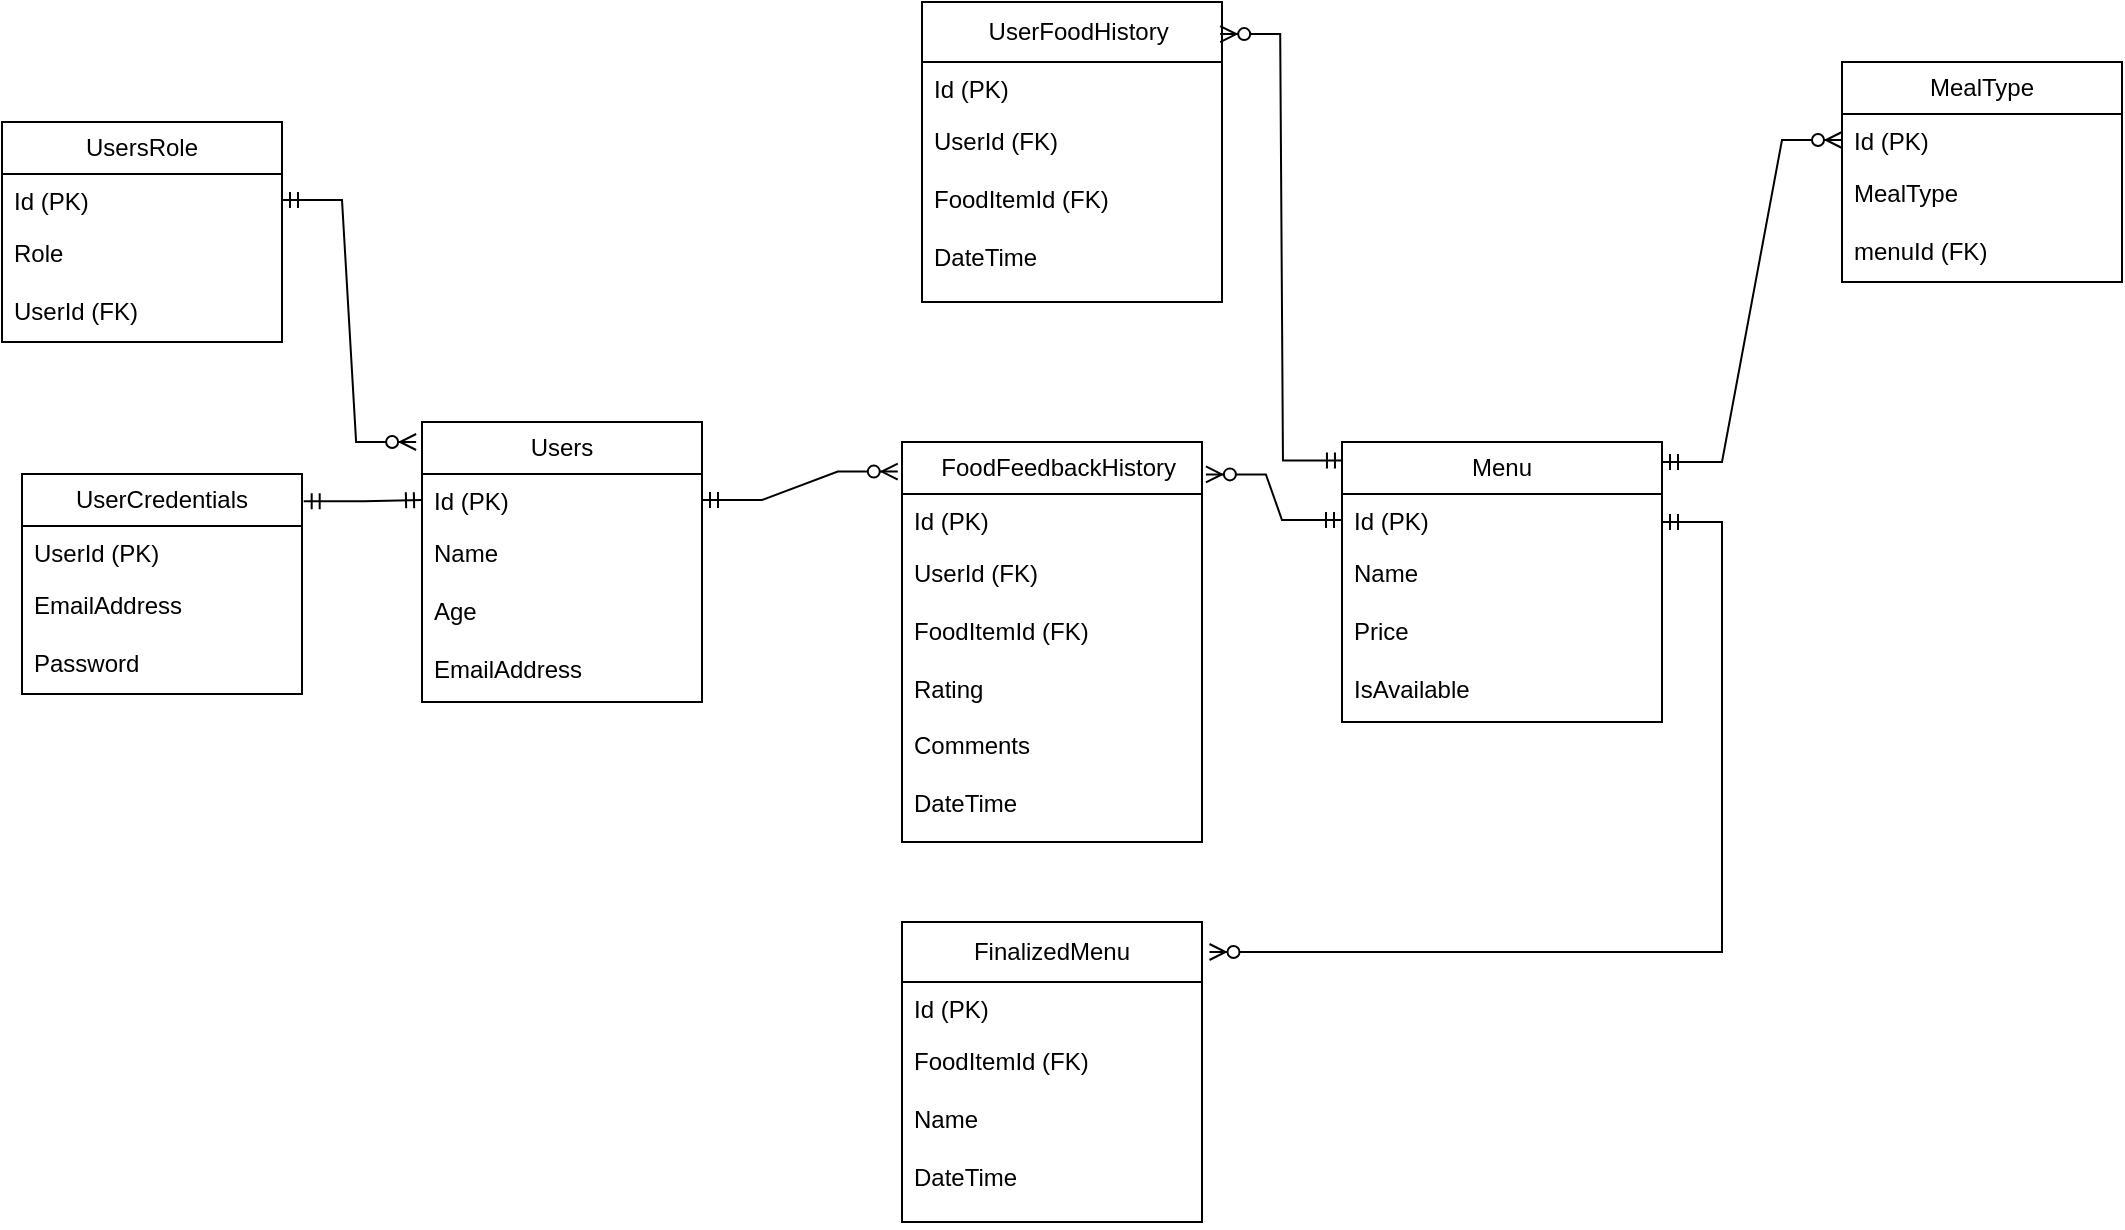 <mxfile version="24.4.0" type="device">
  <diagram name="Page-1" id="oU-Ls_2aFCREJKez1NIy">
    <mxGraphModel dx="1674" dy="1944" grid="1" gridSize="10" guides="1" tooltips="1" connect="1" arrows="1" fold="1" page="1" pageScale="1" pageWidth="850" pageHeight="1100" math="0" shadow="0">
      <root>
        <mxCell id="0" />
        <mxCell id="1" parent="0" />
        <mxCell id="5007eKSaucRuR3BvJsnx-31" value="Users" style="swimlane;fontStyle=0;childLayout=stackLayout;horizontal=1;startSize=26;fillColor=none;horizontalStack=0;resizeParent=1;resizeParentMax=0;resizeLast=0;collapsible=1;marginBottom=0;whiteSpace=wrap;html=1;" parent="1" vertex="1">
          <mxGeometry x="350" y="-400" width="140" height="140" as="geometry" />
        </mxCell>
        <mxCell id="5007eKSaucRuR3BvJsnx-32" value="Id (PK)" style="text;strokeColor=none;fillColor=none;align=left;verticalAlign=top;spacingLeft=4;spacingRight=4;overflow=hidden;rotatable=0;points=[[0,0.5],[1,0.5]];portConstraint=eastwest;whiteSpace=wrap;html=1;" parent="5007eKSaucRuR3BvJsnx-31" vertex="1">
          <mxGeometry y="26" width="140" height="26" as="geometry" />
        </mxCell>
        <mxCell id="5007eKSaucRuR3BvJsnx-33" value="&lt;div&gt;&lt;span style=&quot;background-color: initial;&quot;&gt;Name&lt;/span&gt;&lt;br&gt;&lt;/div&gt;&lt;div&gt;&lt;span style=&quot;background-color: initial;&quot;&gt;&lt;br&gt;&lt;/span&gt;&lt;/div&gt;&lt;div&gt;Age&lt;/div&gt;&lt;div&gt;&lt;br&gt;&lt;/div&gt;&lt;div&gt;EmailAddress&lt;/div&gt;&lt;div&gt;&lt;br&gt;&lt;/div&gt;" style="text;strokeColor=none;fillColor=none;align=left;verticalAlign=top;spacingLeft=4;spacingRight=4;overflow=hidden;rotatable=0;points=[[0,0.5],[1,0.5]];portConstraint=eastwest;whiteSpace=wrap;html=1;" parent="5007eKSaucRuR3BvJsnx-31" vertex="1">
          <mxGeometry y="52" width="140" height="88" as="geometry" />
        </mxCell>
        <mxCell id="5007eKSaucRuR3BvJsnx-34" value="UserCredentials" style="swimlane;fontStyle=0;childLayout=stackLayout;horizontal=1;startSize=26;fillColor=none;horizontalStack=0;resizeParent=1;resizeParentMax=0;resizeLast=0;collapsible=1;marginBottom=0;whiteSpace=wrap;html=1;" parent="1" vertex="1">
          <mxGeometry x="150" y="-374" width="140" height="110" as="geometry" />
        </mxCell>
        <mxCell id="5007eKSaucRuR3BvJsnx-35" value="UserId (PK)" style="text;strokeColor=none;fillColor=none;align=left;verticalAlign=top;spacingLeft=4;spacingRight=4;overflow=hidden;rotatable=0;points=[[0,0.5],[1,0.5]];portConstraint=eastwest;whiteSpace=wrap;html=1;" parent="5007eKSaucRuR3BvJsnx-34" vertex="1">
          <mxGeometry y="26" width="140" height="26" as="geometry" />
        </mxCell>
        <mxCell id="5007eKSaucRuR3BvJsnx-36" value="&lt;div&gt;EmailAddress&lt;/div&gt;&lt;div&gt;&lt;br&gt;&lt;/div&gt;&lt;div&gt;Password&lt;/div&gt;" style="text;strokeColor=none;fillColor=none;align=left;verticalAlign=top;spacingLeft=4;spacingRight=4;overflow=hidden;rotatable=0;points=[[0,0.5],[1,0.5]];portConstraint=eastwest;whiteSpace=wrap;html=1;" parent="5007eKSaucRuR3BvJsnx-34" vertex="1">
          <mxGeometry y="52" width="140" height="58" as="geometry" />
        </mxCell>
        <mxCell id="5007eKSaucRuR3BvJsnx-37" value="&amp;nbsp; FoodFeedbackHistory" style="swimlane;fontStyle=0;childLayout=stackLayout;horizontal=1;startSize=26;fillColor=none;horizontalStack=0;resizeParent=1;resizeParentMax=0;resizeLast=0;collapsible=1;marginBottom=0;whiteSpace=wrap;html=1;" parent="1" vertex="1">
          <mxGeometry x="590" y="-390" width="150" height="200" as="geometry" />
        </mxCell>
        <mxCell id="5007eKSaucRuR3BvJsnx-38" value="Id (PK)" style="text;strokeColor=none;fillColor=none;align=left;verticalAlign=top;spacingLeft=4;spacingRight=4;overflow=hidden;rotatable=0;points=[[0,0.5],[1,0.5]];portConstraint=eastwest;whiteSpace=wrap;html=1;" parent="5007eKSaucRuR3BvJsnx-37" vertex="1">
          <mxGeometry y="26" width="150" height="26" as="geometry" />
        </mxCell>
        <mxCell id="5007eKSaucRuR3BvJsnx-39" value="&lt;div&gt;UserId (FK)&lt;/div&gt;&lt;div&gt;&lt;br&gt;&lt;/div&gt;&lt;div&gt;FoodItemId (FK)&lt;/div&gt;&lt;div&gt;&lt;br&gt;&lt;/div&gt;&lt;div&gt;Rating&lt;br&gt;&lt;br&gt;Comments&lt;br&gt;&lt;br&gt;DateTime&lt;/div&gt;" style="text;strokeColor=none;fillColor=none;align=left;verticalAlign=top;spacingLeft=4;spacingRight=4;overflow=hidden;rotatable=0;points=[[0,0.5],[1,0.5]];portConstraint=eastwest;whiteSpace=wrap;html=1;" parent="5007eKSaucRuR3BvJsnx-37" vertex="1">
          <mxGeometry y="52" width="150" height="148" as="geometry" />
        </mxCell>
        <mxCell id="5007eKSaucRuR3BvJsnx-41" value="Menu" style="swimlane;fontStyle=0;childLayout=stackLayout;horizontal=1;startSize=26;fillColor=none;horizontalStack=0;resizeParent=1;resizeParentMax=0;resizeLast=0;collapsible=1;marginBottom=0;whiteSpace=wrap;html=1;" parent="1" vertex="1">
          <mxGeometry x="810" y="-390" width="160" height="140" as="geometry" />
        </mxCell>
        <mxCell id="5007eKSaucRuR3BvJsnx-42" value="Id (PK)" style="text;strokeColor=none;fillColor=none;align=left;verticalAlign=top;spacingLeft=4;spacingRight=4;overflow=hidden;rotatable=0;points=[[0,0.5],[1,0.5]];portConstraint=eastwest;whiteSpace=wrap;html=1;" parent="5007eKSaucRuR3BvJsnx-41" vertex="1">
          <mxGeometry y="26" width="160" height="26" as="geometry" />
        </mxCell>
        <mxCell id="5007eKSaucRuR3BvJsnx-43" value="&lt;div&gt;&lt;span style=&quot;background-color: initial;&quot;&gt;Name&lt;/span&gt;&lt;br&gt;&lt;/div&gt;&lt;div&gt;&lt;br&gt;&lt;/div&gt;&lt;div&gt;Price&lt;br&gt;&lt;br&gt;&lt;/div&gt;&lt;div&gt;&lt;div&gt;&lt;span style=&quot;background-color: initial;&quot;&gt;IsAvailable&lt;/span&gt;&lt;br&gt;&lt;/div&gt;&lt;div&gt;&lt;br&gt;&lt;/div&gt;&lt;/div&gt;" style="text;strokeColor=none;fillColor=none;align=left;verticalAlign=top;spacingLeft=4;spacingRight=4;overflow=hidden;rotatable=0;points=[[0,0.5],[1,0.5]];portConstraint=eastwest;whiteSpace=wrap;html=1;" parent="5007eKSaucRuR3BvJsnx-41" vertex="1">
          <mxGeometry y="52" width="160" height="88" as="geometry" />
        </mxCell>
        <mxCell id="5007eKSaucRuR3BvJsnx-56" value="" style="edgeStyle=entityRelationEdgeStyle;fontSize=12;html=1;endArrow=ERmandOne;startArrow=ERmandOne;rounded=0;exitX=1.006;exitY=0.124;exitDx=0;exitDy=0;exitPerimeter=0;entryX=0;entryY=0.5;entryDx=0;entryDy=0;" parent="1" source="5007eKSaucRuR3BvJsnx-34" target="5007eKSaucRuR3BvJsnx-32" edge="1">
          <mxGeometry width="100" height="100" relative="1" as="geometry">
            <mxPoint x="260.0" y="-360.98" as="sourcePoint" />
            <mxPoint x="346" y="-351" as="targetPoint" />
          </mxGeometry>
        </mxCell>
        <mxCell id="5007eKSaucRuR3BvJsnx-57" value="" style="edgeStyle=entityRelationEdgeStyle;fontSize=12;html=1;endArrow=ERzeroToMany;startArrow=ERmandOne;rounded=0;exitX=1;exitY=0.5;exitDx=0;exitDy=0;entryX=-0.014;entryY=0.074;entryDx=0;entryDy=0;entryPerimeter=0;" parent="1" source="5007eKSaucRuR3BvJsnx-32" target="5007eKSaucRuR3BvJsnx-37" edge="1">
          <mxGeometry width="100" height="100" relative="1" as="geometry">
            <mxPoint x="490" y="-369.06" as="sourcePoint" />
            <mxPoint x="586.08" y="-370.0" as="targetPoint" />
            <Array as="points">
              <mxPoint x="339.02" y="404.96" />
              <mxPoint x="586.02" y="-92.04" />
              <mxPoint x="599.02" y="-32.04" />
            </Array>
          </mxGeometry>
        </mxCell>
        <mxCell id="5007eKSaucRuR3BvJsnx-59" value="" style="edgeStyle=entityRelationEdgeStyle;fontSize=12;html=1;endArrow=ERzeroToMany;startArrow=ERmandOne;rounded=0;entryX=1.013;entryY=0.081;entryDx=0;entryDy=0;entryPerimeter=0;exitX=0;exitY=0.5;exitDx=0;exitDy=0;" parent="1" source="5007eKSaucRuR3BvJsnx-42" target="5007eKSaucRuR3BvJsnx-37" edge="1">
          <mxGeometry width="100" height="100" relative="1" as="geometry">
            <mxPoint x="837.3" y="-339.836" as="sourcePoint" />
            <mxPoint x="770" y="-340" as="targetPoint" />
          </mxGeometry>
        </mxCell>
        <mxCell id="dh0whUBilcxDu36NeOmU-1" value="&amp;nbsp; UserFoodHistory" style="swimlane;fontStyle=0;childLayout=stackLayout;horizontal=1;startSize=30;fillColor=none;horizontalStack=0;resizeParent=1;resizeParentMax=0;resizeLast=0;collapsible=1;marginBottom=0;whiteSpace=wrap;html=1;" parent="1" vertex="1">
          <mxGeometry x="600" y="-610" width="150" height="150" as="geometry" />
        </mxCell>
        <mxCell id="dh0whUBilcxDu36NeOmU-2" value="Id (PK)" style="text;strokeColor=none;fillColor=none;align=left;verticalAlign=top;spacingLeft=4;spacingRight=4;overflow=hidden;rotatable=0;points=[[0,0.5],[1,0.5]];portConstraint=eastwest;whiteSpace=wrap;html=1;" parent="dh0whUBilcxDu36NeOmU-1" vertex="1">
          <mxGeometry y="30" width="150" height="26" as="geometry" />
        </mxCell>
        <mxCell id="dh0whUBilcxDu36NeOmU-3" value="&lt;div&gt;UserId (FK)&lt;/div&gt;&lt;div&gt;&lt;br&gt;&lt;/div&gt;&lt;div&gt;FoodItemId (FK)&lt;/div&gt;&lt;div&gt;&lt;br&gt;DateTime&lt;/div&gt;" style="text;strokeColor=none;fillColor=none;align=left;verticalAlign=top;spacingLeft=4;spacingRight=4;overflow=hidden;rotatable=0;points=[[0,0.5],[1,0.5]];portConstraint=eastwest;whiteSpace=wrap;html=1;" parent="dh0whUBilcxDu36NeOmU-1" vertex="1">
          <mxGeometry y="56" width="150" height="94" as="geometry" />
        </mxCell>
        <mxCell id="dh0whUBilcxDu36NeOmU-4" value="" style="edgeStyle=entityRelationEdgeStyle;fontSize=12;html=1;endArrow=ERzeroToMany;startArrow=ERmandOne;rounded=0;entryX=0.994;entryY=0.107;entryDx=0;entryDy=0;entryPerimeter=0;exitX=0.003;exitY=0.066;exitDx=0;exitDy=0;exitPerimeter=0;" parent="1" source="5007eKSaucRuR3BvJsnx-41" target="dh0whUBilcxDu36NeOmU-1" edge="1">
          <mxGeometry width="100" height="100" relative="1" as="geometry">
            <mxPoint x="1020" y="-440" as="sourcePoint" />
            <mxPoint x="1080" y="-580" as="targetPoint" />
            <Array as="points">
              <mxPoint x="770" y="-570" />
            </Array>
          </mxGeometry>
        </mxCell>
        <mxCell id="ZURYn_NOjDs-wLqOrys4-1" value="FinalizedMenu" style="swimlane;fontStyle=0;childLayout=stackLayout;horizontal=1;startSize=30;fillColor=none;horizontalStack=0;resizeParent=1;resizeParentMax=0;resizeLast=0;collapsible=1;marginBottom=0;whiteSpace=wrap;html=1;" parent="1" vertex="1">
          <mxGeometry x="590" y="-150" width="150" height="150" as="geometry" />
        </mxCell>
        <mxCell id="ZURYn_NOjDs-wLqOrys4-2" value="Id (PK)" style="text;strokeColor=none;fillColor=none;align=left;verticalAlign=top;spacingLeft=4;spacingRight=4;overflow=hidden;rotatable=0;points=[[0,0.5],[1,0.5]];portConstraint=eastwest;whiteSpace=wrap;html=1;" parent="ZURYn_NOjDs-wLqOrys4-1" vertex="1">
          <mxGeometry y="30" width="150" height="26" as="geometry" />
        </mxCell>
        <mxCell id="ZURYn_NOjDs-wLqOrys4-3" value="&lt;div&gt;&lt;span style=&quot;background-color: initial;&quot;&gt;FoodItemId (FK)&lt;/span&gt;&lt;br&gt;&lt;/div&gt;&lt;div&gt;&lt;br&gt;Name&lt;br&gt;&lt;br&gt;DateTime&lt;br&gt;&lt;br&gt;&lt;br&gt;&lt;/div&gt;" style="text;strokeColor=none;fillColor=none;align=left;verticalAlign=top;spacingLeft=4;spacingRight=4;overflow=hidden;rotatable=0;points=[[0,0.5],[1,0.5]];portConstraint=eastwest;whiteSpace=wrap;html=1;" parent="ZURYn_NOjDs-wLqOrys4-1" vertex="1">
          <mxGeometry y="56" width="150" height="94" as="geometry" />
        </mxCell>
        <mxCell id="ZURYn_NOjDs-wLqOrys4-4" value="" style="edgeStyle=entityRelationEdgeStyle;fontSize=12;html=1;endArrow=ERzeroToMany;startArrow=ERmandOne;rounded=0;entryX=1.025;entryY=0.1;entryDx=0;entryDy=0;entryPerimeter=0;" parent="1" target="ZURYn_NOjDs-wLqOrys4-1" edge="1">
          <mxGeometry width="100" height="100" relative="1" as="geometry">
            <mxPoint x="970" y="-350" as="sourcePoint" />
            <mxPoint x="1070" y="-450" as="targetPoint" />
          </mxGeometry>
        </mxCell>
        <mxCell id="_idjuOaQeO3oK_WyLhx9-1" value="UsersRole" style="swimlane;fontStyle=0;childLayout=stackLayout;horizontal=1;startSize=26;fillColor=none;horizontalStack=0;resizeParent=1;resizeParentMax=0;resizeLast=0;collapsible=1;marginBottom=0;whiteSpace=wrap;html=1;" vertex="1" parent="1">
          <mxGeometry x="140" y="-550" width="140" height="110" as="geometry" />
        </mxCell>
        <mxCell id="_idjuOaQeO3oK_WyLhx9-2" value="Id (PK)" style="text;strokeColor=none;fillColor=none;align=left;verticalAlign=top;spacingLeft=4;spacingRight=4;overflow=hidden;rotatable=0;points=[[0,0.5],[1,0.5]];portConstraint=eastwest;whiteSpace=wrap;html=1;" vertex="1" parent="_idjuOaQeO3oK_WyLhx9-1">
          <mxGeometry y="26" width="140" height="26" as="geometry" />
        </mxCell>
        <mxCell id="_idjuOaQeO3oK_WyLhx9-3" value="&lt;div&gt;&lt;span style=&quot;background-color: initial;&quot;&gt;Role&amp;nbsp;&lt;/span&gt;&lt;br&gt;&lt;/div&gt;&lt;div&gt;&lt;br&gt;&lt;div&gt;UserId (FK)&lt;/div&gt;&lt;/div&gt;&lt;div&gt;&lt;br&gt;&lt;/div&gt;" style="text;strokeColor=none;fillColor=none;align=left;verticalAlign=top;spacingLeft=4;spacingRight=4;overflow=hidden;rotatable=0;points=[[0,0.5],[1,0.5]];portConstraint=eastwest;whiteSpace=wrap;html=1;" vertex="1" parent="_idjuOaQeO3oK_WyLhx9-1">
          <mxGeometry y="52" width="140" height="58" as="geometry" />
        </mxCell>
        <mxCell id="_idjuOaQeO3oK_WyLhx9-4" value="" style="edgeStyle=entityRelationEdgeStyle;fontSize=12;html=1;endArrow=ERzeroToMany;startArrow=ERmandOne;rounded=0;entryX=-0.021;entryY=0.071;entryDx=0;entryDy=0;entryPerimeter=0;exitX=1;exitY=0.5;exitDx=0;exitDy=0;" edge="1" parent="1" source="_idjuOaQeO3oK_WyLhx9-2">
          <mxGeometry width="100" height="100" relative="1" as="geometry">
            <mxPoint x="350" y="-560.94" as="sourcePoint" />
            <mxPoint x="347.06" y="-390.0" as="targetPoint" />
          </mxGeometry>
        </mxCell>
        <mxCell id="_idjuOaQeO3oK_WyLhx9-5" value="MealType" style="swimlane;fontStyle=0;childLayout=stackLayout;horizontal=1;startSize=26;fillColor=none;horizontalStack=0;resizeParent=1;resizeParentMax=0;resizeLast=0;collapsible=1;marginBottom=0;whiteSpace=wrap;html=1;" vertex="1" parent="1">
          <mxGeometry x="1060" y="-580" width="140" height="110" as="geometry" />
        </mxCell>
        <mxCell id="_idjuOaQeO3oK_WyLhx9-6" value="Id (PK)" style="text;strokeColor=none;fillColor=none;align=left;verticalAlign=top;spacingLeft=4;spacingRight=4;overflow=hidden;rotatable=0;points=[[0,0.5],[1,0.5]];portConstraint=eastwest;whiteSpace=wrap;html=1;" vertex="1" parent="_idjuOaQeO3oK_WyLhx9-5">
          <mxGeometry y="26" width="140" height="26" as="geometry" />
        </mxCell>
        <mxCell id="_idjuOaQeO3oK_WyLhx9-7" value="&lt;div&gt;&lt;span style=&quot;background-color: initial;&quot;&gt;MealType&amp;nbsp;&lt;/span&gt;&lt;br&gt;&lt;/div&gt;&lt;div&gt;&lt;br&gt;&lt;div&gt;menuId (FK)&lt;/div&gt;&lt;/div&gt;&lt;div&gt;&lt;br&gt;&lt;/div&gt;" style="text;strokeColor=none;fillColor=none;align=left;verticalAlign=top;spacingLeft=4;spacingRight=4;overflow=hidden;rotatable=0;points=[[0,0.5],[1,0.5]];portConstraint=eastwest;whiteSpace=wrap;html=1;" vertex="1" parent="_idjuOaQeO3oK_WyLhx9-5">
          <mxGeometry y="52" width="140" height="58" as="geometry" />
        </mxCell>
        <mxCell id="_idjuOaQeO3oK_WyLhx9-8" value="" style="edgeStyle=entityRelationEdgeStyle;fontSize=12;html=1;endArrow=ERzeroToMany;startArrow=ERmandOne;rounded=0;entryX=0;entryY=0.5;entryDx=0;entryDy=0;" edge="1" parent="1" target="_idjuOaQeO3oK_WyLhx9-6">
          <mxGeometry width="100" height="100" relative="1" as="geometry">
            <mxPoint x="970" y="-380" as="sourcePoint" />
            <mxPoint x="1070" y="-480" as="targetPoint" />
          </mxGeometry>
        </mxCell>
      </root>
    </mxGraphModel>
  </diagram>
</mxfile>
